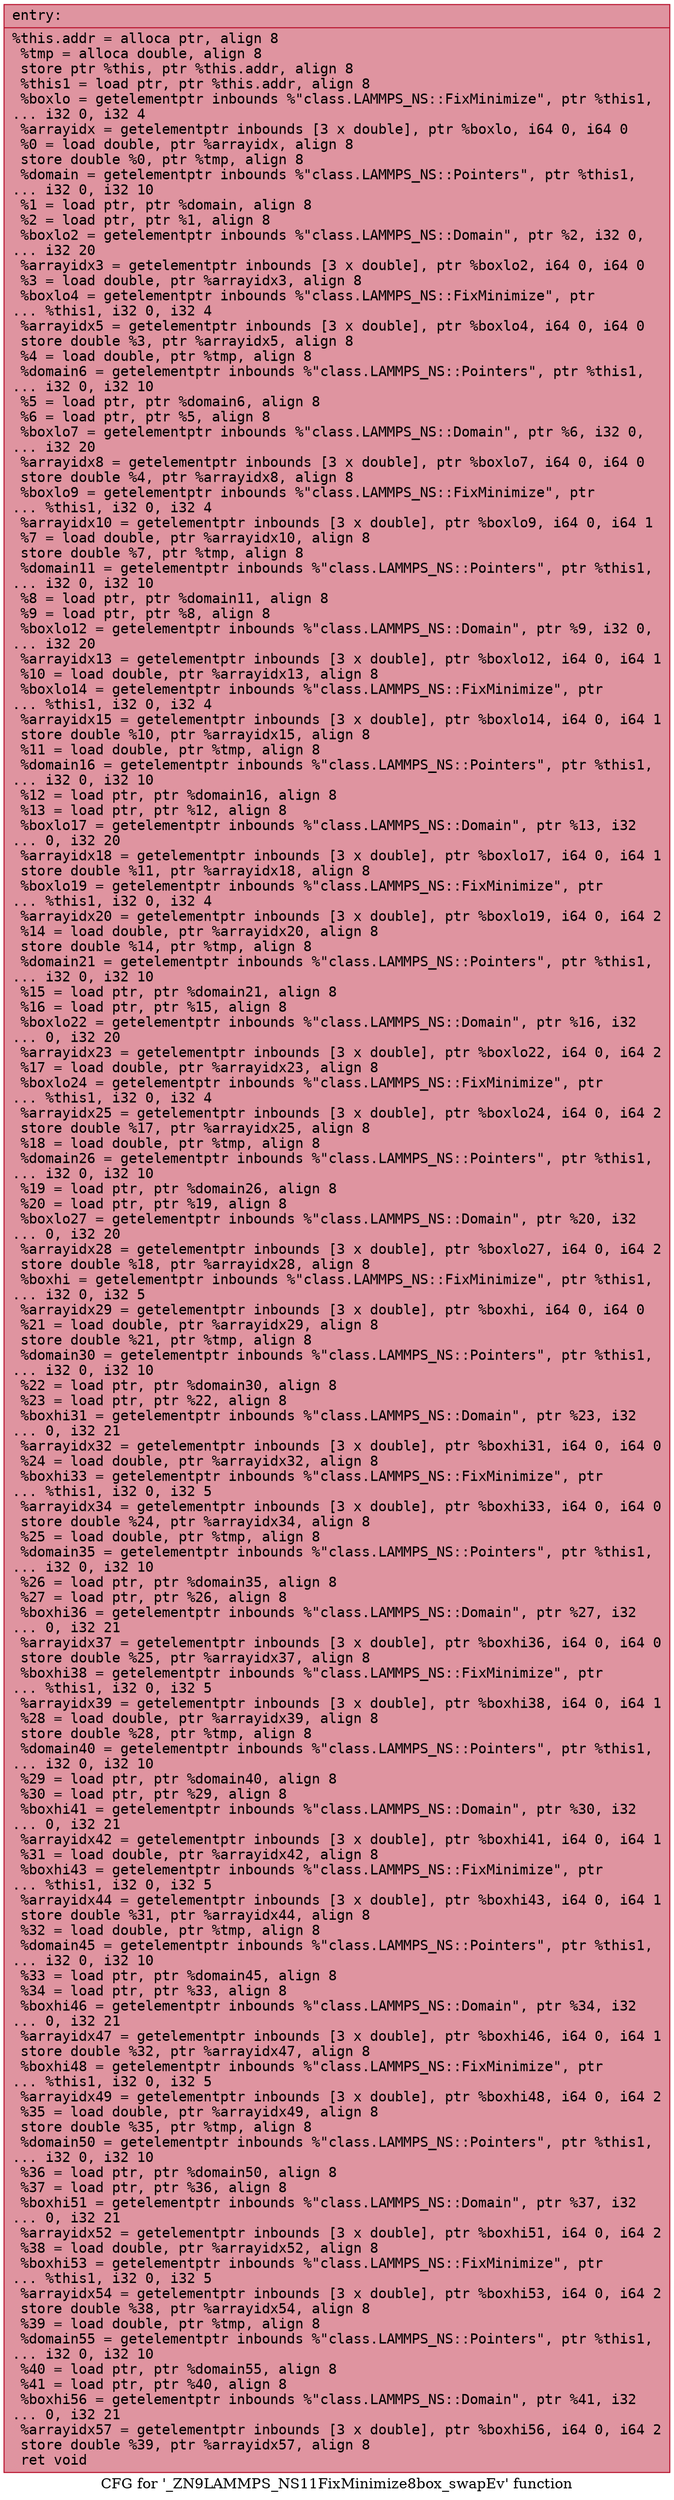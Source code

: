 digraph "CFG for '_ZN9LAMMPS_NS11FixMinimize8box_swapEv' function" {
	label="CFG for '_ZN9LAMMPS_NS11FixMinimize8box_swapEv' function";

	Node0x5624a1c2aeb0 [shape=record,color="#b70d28ff", style=filled, fillcolor="#b70d2870" fontname="Courier",label="{entry:\l|  %this.addr = alloca ptr, align 8\l  %tmp = alloca double, align 8\l  store ptr %this, ptr %this.addr, align 8\l  %this1 = load ptr, ptr %this.addr, align 8\l  %boxlo = getelementptr inbounds %\"class.LAMMPS_NS::FixMinimize\", ptr %this1,\l... i32 0, i32 4\l  %arrayidx = getelementptr inbounds [3 x double], ptr %boxlo, i64 0, i64 0\l  %0 = load double, ptr %arrayidx, align 8\l  store double %0, ptr %tmp, align 8\l  %domain = getelementptr inbounds %\"class.LAMMPS_NS::Pointers\", ptr %this1,\l... i32 0, i32 10\l  %1 = load ptr, ptr %domain, align 8\l  %2 = load ptr, ptr %1, align 8\l  %boxlo2 = getelementptr inbounds %\"class.LAMMPS_NS::Domain\", ptr %2, i32 0,\l... i32 20\l  %arrayidx3 = getelementptr inbounds [3 x double], ptr %boxlo2, i64 0, i64 0\l  %3 = load double, ptr %arrayidx3, align 8\l  %boxlo4 = getelementptr inbounds %\"class.LAMMPS_NS::FixMinimize\", ptr\l... %this1, i32 0, i32 4\l  %arrayidx5 = getelementptr inbounds [3 x double], ptr %boxlo4, i64 0, i64 0\l  store double %3, ptr %arrayidx5, align 8\l  %4 = load double, ptr %tmp, align 8\l  %domain6 = getelementptr inbounds %\"class.LAMMPS_NS::Pointers\", ptr %this1,\l... i32 0, i32 10\l  %5 = load ptr, ptr %domain6, align 8\l  %6 = load ptr, ptr %5, align 8\l  %boxlo7 = getelementptr inbounds %\"class.LAMMPS_NS::Domain\", ptr %6, i32 0,\l... i32 20\l  %arrayidx8 = getelementptr inbounds [3 x double], ptr %boxlo7, i64 0, i64 0\l  store double %4, ptr %arrayidx8, align 8\l  %boxlo9 = getelementptr inbounds %\"class.LAMMPS_NS::FixMinimize\", ptr\l... %this1, i32 0, i32 4\l  %arrayidx10 = getelementptr inbounds [3 x double], ptr %boxlo9, i64 0, i64 1\l  %7 = load double, ptr %arrayidx10, align 8\l  store double %7, ptr %tmp, align 8\l  %domain11 = getelementptr inbounds %\"class.LAMMPS_NS::Pointers\", ptr %this1,\l... i32 0, i32 10\l  %8 = load ptr, ptr %domain11, align 8\l  %9 = load ptr, ptr %8, align 8\l  %boxlo12 = getelementptr inbounds %\"class.LAMMPS_NS::Domain\", ptr %9, i32 0,\l... i32 20\l  %arrayidx13 = getelementptr inbounds [3 x double], ptr %boxlo12, i64 0, i64 1\l  %10 = load double, ptr %arrayidx13, align 8\l  %boxlo14 = getelementptr inbounds %\"class.LAMMPS_NS::FixMinimize\", ptr\l... %this1, i32 0, i32 4\l  %arrayidx15 = getelementptr inbounds [3 x double], ptr %boxlo14, i64 0, i64 1\l  store double %10, ptr %arrayidx15, align 8\l  %11 = load double, ptr %tmp, align 8\l  %domain16 = getelementptr inbounds %\"class.LAMMPS_NS::Pointers\", ptr %this1,\l... i32 0, i32 10\l  %12 = load ptr, ptr %domain16, align 8\l  %13 = load ptr, ptr %12, align 8\l  %boxlo17 = getelementptr inbounds %\"class.LAMMPS_NS::Domain\", ptr %13, i32\l... 0, i32 20\l  %arrayidx18 = getelementptr inbounds [3 x double], ptr %boxlo17, i64 0, i64 1\l  store double %11, ptr %arrayidx18, align 8\l  %boxlo19 = getelementptr inbounds %\"class.LAMMPS_NS::FixMinimize\", ptr\l... %this1, i32 0, i32 4\l  %arrayidx20 = getelementptr inbounds [3 x double], ptr %boxlo19, i64 0, i64 2\l  %14 = load double, ptr %arrayidx20, align 8\l  store double %14, ptr %tmp, align 8\l  %domain21 = getelementptr inbounds %\"class.LAMMPS_NS::Pointers\", ptr %this1,\l... i32 0, i32 10\l  %15 = load ptr, ptr %domain21, align 8\l  %16 = load ptr, ptr %15, align 8\l  %boxlo22 = getelementptr inbounds %\"class.LAMMPS_NS::Domain\", ptr %16, i32\l... 0, i32 20\l  %arrayidx23 = getelementptr inbounds [3 x double], ptr %boxlo22, i64 0, i64 2\l  %17 = load double, ptr %arrayidx23, align 8\l  %boxlo24 = getelementptr inbounds %\"class.LAMMPS_NS::FixMinimize\", ptr\l... %this1, i32 0, i32 4\l  %arrayidx25 = getelementptr inbounds [3 x double], ptr %boxlo24, i64 0, i64 2\l  store double %17, ptr %arrayidx25, align 8\l  %18 = load double, ptr %tmp, align 8\l  %domain26 = getelementptr inbounds %\"class.LAMMPS_NS::Pointers\", ptr %this1,\l... i32 0, i32 10\l  %19 = load ptr, ptr %domain26, align 8\l  %20 = load ptr, ptr %19, align 8\l  %boxlo27 = getelementptr inbounds %\"class.LAMMPS_NS::Domain\", ptr %20, i32\l... 0, i32 20\l  %arrayidx28 = getelementptr inbounds [3 x double], ptr %boxlo27, i64 0, i64 2\l  store double %18, ptr %arrayidx28, align 8\l  %boxhi = getelementptr inbounds %\"class.LAMMPS_NS::FixMinimize\", ptr %this1,\l... i32 0, i32 5\l  %arrayidx29 = getelementptr inbounds [3 x double], ptr %boxhi, i64 0, i64 0\l  %21 = load double, ptr %arrayidx29, align 8\l  store double %21, ptr %tmp, align 8\l  %domain30 = getelementptr inbounds %\"class.LAMMPS_NS::Pointers\", ptr %this1,\l... i32 0, i32 10\l  %22 = load ptr, ptr %domain30, align 8\l  %23 = load ptr, ptr %22, align 8\l  %boxhi31 = getelementptr inbounds %\"class.LAMMPS_NS::Domain\", ptr %23, i32\l... 0, i32 21\l  %arrayidx32 = getelementptr inbounds [3 x double], ptr %boxhi31, i64 0, i64 0\l  %24 = load double, ptr %arrayidx32, align 8\l  %boxhi33 = getelementptr inbounds %\"class.LAMMPS_NS::FixMinimize\", ptr\l... %this1, i32 0, i32 5\l  %arrayidx34 = getelementptr inbounds [3 x double], ptr %boxhi33, i64 0, i64 0\l  store double %24, ptr %arrayidx34, align 8\l  %25 = load double, ptr %tmp, align 8\l  %domain35 = getelementptr inbounds %\"class.LAMMPS_NS::Pointers\", ptr %this1,\l... i32 0, i32 10\l  %26 = load ptr, ptr %domain35, align 8\l  %27 = load ptr, ptr %26, align 8\l  %boxhi36 = getelementptr inbounds %\"class.LAMMPS_NS::Domain\", ptr %27, i32\l... 0, i32 21\l  %arrayidx37 = getelementptr inbounds [3 x double], ptr %boxhi36, i64 0, i64 0\l  store double %25, ptr %arrayidx37, align 8\l  %boxhi38 = getelementptr inbounds %\"class.LAMMPS_NS::FixMinimize\", ptr\l... %this1, i32 0, i32 5\l  %arrayidx39 = getelementptr inbounds [3 x double], ptr %boxhi38, i64 0, i64 1\l  %28 = load double, ptr %arrayidx39, align 8\l  store double %28, ptr %tmp, align 8\l  %domain40 = getelementptr inbounds %\"class.LAMMPS_NS::Pointers\", ptr %this1,\l... i32 0, i32 10\l  %29 = load ptr, ptr %domain40, align 8\l  %30 = load ptr, ptr %29, align 8\l  %boxhi41 = getelementptr inbounds %\"class.LAMMPS_NS::Domain\", ptr %30, i32\l... 0, i32 21\l  %arrayidx42 = getelementptr inbounds [3 x double], ptr %boxhi41, i64 0, i64 1\l  %31 = load double, ptr %arrayidx42, align 8\l  %boxhi43 = getelementptr inbounds %\"class.LAMMPS_NS::FixMinimize\", ptr\l... %this1, i32 0, i32 5\l  %arrayidx44 = getelementptr inbounds [3 x double], ptr %boxhi43, i64 0, i64 1\l  store double %31, ptr %arrayidx44, align 8\l  %32 = load double, ptr %tmp, align 8\l  %domain45 = getelementptr inbounds %\"class.LAMMPS_NS::Pointers\", ptr %this1,\l... i32 0, i32 10\l  %33 = load ptr, ptr %domain45, align 8\l  %34 = load ptr, ptr %33, align 8\l  %boxhi46 = getelementptr inbounds %\"class.LAMMPS_NS::Domain\", ptr %34, i32\l... 0, i32 21\l  %arrayidx47 = getelementptr inbounds [3 x double], ptr %boxhi46, i64 0, i64 1\l  store double %32, ptr %arrayidx47, align 8\l  %boxhi48 = getelementptr inbounds %\"class.LAMMPS_NS::FixMinimize\", ptr\l... %this1, i32 0, i32 5\l  %arrayidx49 = getelementptr inbounds [3 x double], ptr %boxhi48, i64 0, i64 2\l  %35 = load double, ptr %arrayidx49, align 8\l  store double %35, ptr %tmp, align 8\l  %domain50 = getelementptr inbounds %\"class.LAMMPS_NS::Pointers\", ptr %this1,\l... i32 0, i32 10\l  %36 = load ptr, ptr %domain50, align 8\l  %37 = load ptr, ptr %36, align 8\l  %boxhi51 = getelementptr inbounds %\"class.LAMMPS_NS::Domain\", ptr %37, i32\l... 0, i32 21\l  %arrayidx52 = getelementptr inbounds [3 x double], ptr %boxhi51, i64 0, i64 2\l  %38 = load double, ptr %arrayidx52, align 8\l  %boxhi53 = getelementptr inbounds %\"class.LAMMPS_NS::FixMinimize\", ptr\l... %this1, i32 0, i32 5\l  %arrayidx54 = getelementptr inbounds [3 x double], ptr %boxhi53, i64 0, i64 2\l  store double %38, ptr %arrayidx54, align 8\l  %39 = load double, ptr %tmp, align 8\l  %domain55 = getelementptr inbounds %\"class.LAMMPS_NS::Pointers\", ptr %this1,\l... i32 0, i32 10\l  %40 = load ptr, ptr %domain55, align 8\l  %41 = load ptr, ptr %40, align 8\l  %boxhi56 = getelementptr inbounds %\"class.LAMMPS_NS::Domain\", ptr %41, i32\l... 0, i32 21\l  %arrayidx57 = getelementptr inbounds [3 x double], ptr %boxhi56, i64 0, i64 2\l  store double %39, ptr %arrayidx57, align 8\l  ret void\l}"];
}
